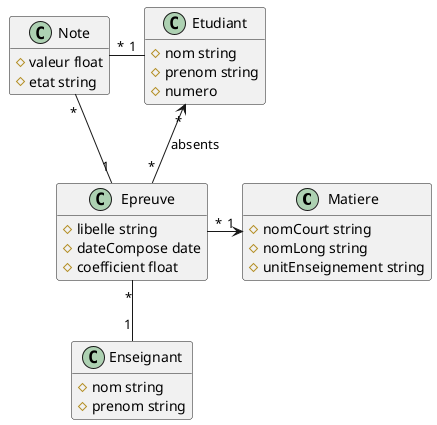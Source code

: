@startuml

hide empty members

class Matiere {
# nomCourt string
# nomLong string
# unitEnseignement string
}

class Enseignant {
# nom string
# prenom string
}

class Epreuve {
# libelle string
# dateCompose date
# coefficient float
}

class Etudiant {
# nom string
# prenom string
# numero
}

class Note {
# valeur float
# etat string
}

Enseignant "1" -up- "*" Epreuve
Epreuve "*" -right-> "1" Matiere
Note "*" -right- "1" Epreuve
Note "*" -right- "1" Etudiant
Epreuve "*" -up-> "*" Etudiant : absents


@enduml